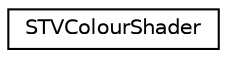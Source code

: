 digraph "Graphical Class Hierarchy"
{
  edge [fontname="Helvetica",fontsize="10",labelfontname="Helvetica",labelfontsize="10"];
  node [fontname="Helvetica",fontsize="10",shape=record];
  rankdir="LR";
  Node1 [label="STVColourShader",height=0.2,width=0.4,color="black", fillcolor="white", style="filled",URL="$struct_s_t_v_colour_shader.html"];
}
